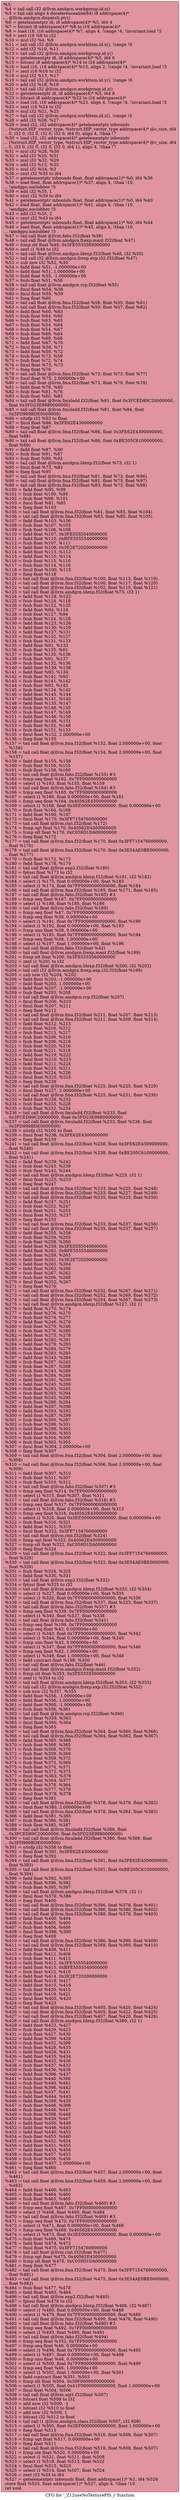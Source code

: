 digraph "CFG for '_Z12useNoTexturePfS_i' function" {
	label="CFG for '_Z12useNoTexturePfS_i' function";

	Node0x5fd77e0 [shape=record,color="#b70d28ff", style=filled, fillcolor="#b70d2870",label="{%3:\l  %4 = tail call i32 @llvm.amdgcn.workgroup.id.x()\l  %5 = tail call align 4 dereferenceable(64) i8 addrspace(4)*\l... @llvm.amdgcn.dispatch.ptr()\l  %6 = getelementptr i8, i8 addrspace(4)* %5, i64 4\l  %7 = bitcast i8 addrspace(4)* %6 to i16 addrspace(4)*\l  %8 = load i16, i16 addrspace(4)* %7, align 4, !range !4, !invariant.load !5\l  %9 = zext i16 %8 to i32\l  %10 = mul i32 %4, %9\l  %11 = tail call i32 @llvm.amdgcn.workitem.id.x(), !range !6\l  %12 = add i32 %10, %11\l  %13 = tail call i32 @llvm.amdgcn.workgroup.id.y()\l  %14 = getelementptr i8, i8 addrspace(4)* %5, i64 6\l  %15 = bitcast i8 addrspace(4)* %14 to i16 addrspace(4)*\l  %16 = load i16, i16 addrspace(4)* %15, align 2, !range !4, !invariant.load !5\l  %17 = zext i16 %16 to i32\l  %18 = mul i32 %13, %17\l  %19 = tail call i32 @llvm.amdgcn.workitem.id.y(), !range !6\l  %20 = add i32 %18, %19\l  %21 = tail call i32 @llvm.amdgcn.workgroup.id.z()\l  %22 = getelementptr i8, i8 addrspace(4)* %5, i64 8\l  %23 = bitcast i8 addrspace(4)* %22 to i16 addrspace(4)*\l  %24 = load i16, i16 addrspace(4)* %23, align 4, !range !4, !invariant.load !5\l  %25 = zext i16 %24 to i32\l  %26 = mul i32 %21, %25\l  %27 = tail call i32 @llvm.amdgcn.workitem.id.z(), !range !6\l  %28 = add i32 %26, %27\l  %29 = load i32, i32 addrspace(4)* getelementptr inbounds\l... (%struct.HIP_vector_type, %struct.HIP_vector_type addrspace(4)* @c_size, i64\l... 0, i32 0, i32 0, i32 0, i32 0, i64 0), align 4, !tbaa !7\l  %30 = load i32, i32 addrspace(4)* getelementptr inbounds\l... (%struct.HIP_vector_type, %struct.HIP_vector_type addrspace(4)* @c_size, i64\l... 0, i32 0, i32 0, i32 0, i32 0, i64 1), align 4, !tbaa !7\l  %31 = mul i32 %28, %30\l  %32 = add i32 %20, %31\l  %33 = mul i32 %32, %29\l  %34 = add i32 %12, %33\l  %35 = mul i32 %34, %2\l  %36 = zext i32 %35 to i64\l  %37 = getelementptr inbounds float, float addrspace(1)* %0, i64 %36\l  %38 = load float, float addrspace(1)* %37, align 4, !tbaa !10,\l... !amdgpu.noclobber !5\l  %39 = add i32 %35, 1\l  %40 = zext i32 %39 to i64\l  %41 = getelementptr inbounds float, float addrspace(1)* %0, i64 %40\l  %42 = load float, float addrspace(1)* %41, align 4, !tbaa !10,\l... !amdgpu.noclobber !5\l  %43 = add i32 %35, 2\l  %44 = zext i32 %43 to i64\l  %45 = getelementptr inbounds float, float addrspace(1)* %0, i64 %44\l  %46 = load float, float addrspace(1)* %45, align 4, !tbaa !10,\l... !amdgpu.noclobber !5\l  %47 = tail call float @llvm.fabs.f32(float %38)\l  %48 = tail call float @llvm.amdgcn.frexp.mant.f32(float %47)\l  %49 = fcmp olt float %48, 0x3FE5555560000000\l  %50 = zext i1 %49 to i32\l  %51 = tail call float @llvm.amdgcn.ldexp.f32(float %48, i32 %50)\l  %52 = tail call i32 @llvm.amdgcn.frexp.exp.i32.f32(float %47)\l  %53 = sub nsw i32 %52, %50\l  %54 = fadd float %51, -1.000000e+00\l  %55 = fadd float %51, 1.000000e+00\l  %56 = fadd float %55, -1.000000e+00\l  %57 = fsub float %51, %56\l  %58 = tail call float @llvm.amdgcn.rcp.f32(float %55)\l  %59 = fmul float %54, %58\l  %60 = fmul float %55, %59\l  %61 = fneg float %60\l  %62 = tail call float @llvm.fma.f32(float %59, float %55, float %61)\l  %63 = tail call float @llvm.fma.f32(float %59, float %57, float %62)\l  %64 = fadd float %60, %63\l  %65 = fsub float %64, %60\l  %66 = fsub float %63, %65\l  %67 = fsub float %54, %64\l  %68 = fsub float %54, %67\l  %69 = fsub float %68, %64\l  %70 = fsub float %69, %66\l  %71 = fadd float %67, %70\l  %72 = fmul float %58, %71\l  %73 = fadd float %59, %72\l  %74 = fsub float %73, %59\l  %75 = fsub float %72, %74\l  %76 = fmul float %73, %73\l  %77 = fneg float %76\l  %78 = tail call float @llvm.fma.f32(float %73, float %73, float %77)\l  %79 = fmul float %75, 2.000000e+00\l  %80 = tail call float @llvm.fma.f32(float %73, float %79, float %78)\l  %81 = fadd float %76, %80\l  %82 = fsub float %81, %76\l  %83 = fsub float %80, %82\l  %84 = tail call float @llvm.fmuladd.f32(float %81, float 0x3FCED89C20000000,\l... float 0x3FD23E9880000000)\l  %85 = tail call float @llvm.fmuladd.f32(float %81, float %84, float\l... 0x3FD999BDE0000000)\l  %86 = sitofp i32 %53 to float\l  %87 = fmul float %86, 0x3FE62E4300000000\l  %88 = fneg float %87\l  %89 = tail call float @llvm.fma.f32(float %86, float 0x3FE62E4300000000,\l... float %88)\l  %90 = tail call float @llvm.fma.f32(float %86, float 0xBE205C6100000000,\l... float %89)\l  %91 = fadd float %87, %90\l  %92 = fsub float %91, %87\l  %93 = fsub float %90, %92\l  %94 = tail call float @llvm.amdgcn.ldexp.f32(float %73, i32 1)\l  %95 = fmul float %73, %81\l  %96 = fneg float %95\l  %97 = tail call float @llvm.fma.f32(float %81, float %73, float %96)\l  %98 = tail call float @llvm.fma.f32(float %81, float %75, float %97)\l  %99 = tail call float @llvm.fma.f32(float %83, float %73, float %98)\l  %100 = fadd float %95, %99\l  %101 = fsub float %100, %95\l  %102 = fsub float %99, %101\l  %103 = fmul float %81, %85\l  %104 = fneg float %103\l  %105 = tail call float @llvm.fma.f32(float %81, float %85, float %104)\l  %106 = tail call float @llvm.fma.f32(float %83, float %85, float %105)\l  %107 = fadd float %103, %106\l  %108 = fsub float %107, %103\l  %109 = fsub float %106, %108\l  %110 = fadd float %107, 0x3FE5555540000000\l  %111 = fadd float %110, 0xBFE5555540000000\l  %112 = fsub float %107, %111\l  %113 = fadd float %109, 0x3E2E720200000000\l  %114 = fadd float %113, %112\l  %115 = fadd float %110, %114\l  %116 = fsub float %115, %110\l  %117 = fsub float %114, %116\l  %118 = fmul float %100, %115\l  %119 = fneg float %118\l  %120 = tail call float @llvm.fma.f32(float %100, float %115, float %119)\l  %121 = tail call float @llvm.fma.f32(float %100, float %117, float %120)\l  %122 = tail call float @llvm.fma.f32(float %102, float %115, float %121)\l  %123 = tail call float @llvm.amdgcn.ldexp.f32(float %75, i32 1)\l  %124 = fadd float %118, %122\l  %125 = fsub float %124, %118\l  %126 = fsub float %122, %125\l  %127 = fadd float %94, %124\l  %128 = fsub float %127, %94\l  %129 = fsub float %124, %128\l  %130 = fadd float %123, %126\l  %131 = fadd float %130, %129\l  %132 = fadd float %127, %131\l  %133 = fsub float %132, %127\l  %134 = fsub float %131, %133\l  %135 = fadd float %91, %132\l  %136 = fsub float %135, %91\l  %137 = fsub float %135, %136\l  %138 = fsub float %91, %137\l  %139 = fsub float %132, %136\l  %140 = fadd float %139, %138\l  %141 = fadd float %93, %134\l  %142 = fsub float %141, %93\l  %143 = fsub float %141, %142\l  %144 = fsub float %93, %143\l  %145 = fsub float %134, %142\l  %146 = fadd float %145, %144\l  %147 = fadd float %141, %140\l  %148 = fadd float %135, %147\l  %149 = fsub float %148, %135\l  %150 = fsub float %147, %149\l  %151 = fadd float %146, %150\l  %152 = fadd float %148, %151\l  %153 = fsub float %152, %148\l  %154 = fsub float %151, %153\l  %155 = fmul float %152, 2.000000e+00\l  %156 = fneg float %155\l  %157 = tail call float @llvm.fma.f32(float %152, float 2.000000e+00, float\l... %156)\l  %158 = tail call float @llvm.fma.f32(float %154, float 2.000000e+00, float\l... %157)\l  %159 = fadd float %155, %158\l  %160 = fsub float %159, %155\l  %161 = fsub float %158, %160\l  %162 = tail call float @llvm.fabs.f32(float %155) #3\l  %163 = fcmp oeq float %162, 0x7FF0000000000000\l  %164 = select i1 %163, float %155, float %159\l  %165 = tail call float @llvm.fabs.f32(float %164) #3\l  %166 = fcmp oeq float %165, 0x7FF0000000000000\l  %167 = select i1 %166, float 0.000000e+00, float %161\l  %168 = fcmp oeq float %164, 0x40562E4300000000\l  %169 = select i1 %168, float 0x3EE0000000000000, float 0.000000e+00\l  %170 = fsub float %164, %169\l  %171 = fadd float %169, %167\l  %172 = fmul float %170, 0x3FF7154760000000\l  %173 = tail call float @llvm.rint.f32(float %172)\l  %174 = fcmp ogt float %170, 0x40562E4300000000\l  %175 = fcmp olt float %170, 0xC059D1DA00000000\l  %176 = fneg float %172\l  %177 = tail call float @llvm.fma.f32(float %170, float 0x3FF7154760000000,\l... float %176)\l  %178 = tail call float @llvm.fma.f32(float %170, float 0x3E54AE0BE0000000,\l... float %177)\l  %179 = fsub float %172, %173\l  %180 = fadd float %178, %179\l  %181 = tail call float @llvm.exp2.f32(float %180)\l  %182 = fptosi float %173 to i32\l  %183 = tail call float @llvm.amdgcn.ldexp.f32(float %181, i32 %182)\l  %184 = select i1 %175, float 0.000000e+00, float %183\l  %185 = select i1 %174, float 0x7FF0000000000000, float %184\l  %186 = tail call float @llvm.fma.f32(float %185, float %171, float %185)\l  %187 = tail call float @llvm.fabs.f32(float %185) #3\l  %188 = fcmp oeq float %187, 0x7FF0000000000000\l  %189 = select i1 %188, float %185, float %186\l  %190 = tail call float @llvm.fabs.f32(float %189)\l  %191 = fcmp oeq float %47, 0x7FF0000000000000\l  %192 = fcmp oeq float %38, 0.000000e+00\l  %193 = select i1 %191, float 0x7FF0000000000000, float %190\l  %194 = select i1 %192, float 0.000000e+00, float %193\l  %195 = fcmp uno float %38, 0.000000e+00\l  %196 = select i1 %195, float 0x7FF8000000000000, float %194\l  %197 = fcmp oeq float %38, 1.000000e+00\l  %198 = select i1 %197, float 1.000000e+00, float %196\l  %199 = tail call float @llvm.fabs.f32(float %42)\l  %200 = tail call float @llvm.amdgcn.frexp.mant.f32(float %199)\l  %201 = fcmp olt float %200, 0x3FE5555560000000\l  %202 = zext i1 %201 to i32\l  %203 = tail call float @llvm.amdgcn.ldexp.f32(float %200, i32 %202)\l  %204 = tail call i32 @llvm.amdgcn.frexp.exp.i32.f32(float %199)\l  %205 = sub nsw i32 %204, %202\l  %206 = fadd float %203, -1.000000e+00\l  %207 = fadd float %203, 1.000000e+00\l  %208 = fadd float %207, -1.000000e+00\l  %209 = fsub float %203, %208\l  %210 = tail call float @llvm.amdgcn.rcp.f32(float %207)\l  %211 = fmul float %206, %210\l  %212 = fmul float %207, %211\l  %213 = fneg float %212\l  %214 = tail call float @llvm.fma.f32(float %211, float %207, float %213)\l  %215 = tail call float @llvm.fma.f32(float %211, float %209, float %214)\l  %216 = fadd float %212, %215\l  %217 = fsub float %216, %212\l  %218 = fsub float %215, %217\l  %219 = fsub float %206, %216\l  %220 = fsub float %206, %219\l  %221 = fsub float %220, %216\l  %222 = fsub float %221, %218\l  %223 = fadd float %219, %222\l  %224 = fmul float %210, %223\l  %225 = fadd float %211, %224\l  %226 = fsub float %225, %211\l  %227 = fsub float %224, %226\l  %228 = fmul float %225, %225\l  %229 = fneg float %228\l  %230 = tail call float @llvm.fma.f32(float %225, float %225, float %229)\l  %231 = fmul float %227, 2.000000e+00\l  %232 = tail call float @llvm.fma.f32(float %225, float %231, float %230)\l  %233 = fadd float %228, %232\l  %234 = fsub float %233, %228\l  %235 = fsub float %232, %234\l  %236 = tail call float @llvm.fmuladd.f32(float %233, float\l... 0x3FCED89C20000000, float 0x3FD23E9880000000)\l  %237 = tail call float @llvm.fmuladd.f32(float %233, float %236, float\l... 0x3FD999BDE0000000)\l  %238 = sitofp i32 %205 to float\l  %239 = fmul float %238, 0x3FE62E4300000000\l  %240 = fneg float %239\l  %241 = tail call float @llvm.fma.f32(float %238, float 0x3FE62E4300000000,\l... float %240)\l  %242 = tail call float @llvm.fma.f32(float %238, float 0xBE205C6100000000,\l... float %241)\l  %243 = fadd float %239, %242\l  %244 = fsub float %243, %239\l  %245 = fsub float %242, %244\l  %246 = tail call float @llvm.amdgcn.ldexp.f32(float %225, i32 1)\l  %247 = fmul float %225, %233\l  %248 = fneg float %247\l  %249 = tail call float @llvm.fma.f32(float %233, float %225, float %248)\l  %250 = tail call float @llvm.fma.f32(float %233, float %227, float %249)\l  %251 = tail call float @llvm.fma.f32(float %235, float %225, float %250)\l  %252 = fadd float %247, %251\l  %253 = fsub float %252, %247\l  %254 = fsub float %251, %253\l  %255 = fmul float %233, %237\l  %256 = fneg float %255\l  %257 = tail call float @llvm.fma.f32(float %233, float %237, float %256)\l  %258 = tail call float @llvm.fma.f32(float %235, float %237, float %257)\l  %259 = fadd float %255, %258\l  %260 = fsub float %259, %255\l  %261 = fsub float %258, %260\l  %262 = fadd float %259, 0x3FE5555540000000\l  %263 = fadd float %262, 0xBFE5555540000000\l  %264 = fsub float %259, %263\l  %265 = fadd float %261, 0x3E2E720200000000\l  %266 = fadd float %265, %264\l  %267 = fadd float %262, %266\l  %268 = fsub float %267, %262\l  %269 = fsub float %266, %268\l  %270 = fmul float %252, %267\l  %271 = fneg float %270\l  %272 = tail call float @llvm.fma.f32(float %252, float %267, float %271)\l  %273 = tail call float @llvm.fma.f32(float %252, float %269, float %272)\l  %274 = tail call float @llvm.fma.f32(float %254, float %267, float %273)\l  %275 = tail call float @llvm.amdgcn.ldexp.f32(float %227, i32 1)\l  %276 = fadd float %270, %274\l  %277 = fsub float %276, %270\l  %278 = fsub float %274, %277\l  %279 = fadd float %246, %276\l  %280 = fsub float %279, %246\l  %281 = fsub float %276, %280\l  %282 = fadd float %275, %278\l  %283 = fadd float %282, %281\l  %284 = fadd float %279, %283\l  %285 = fsub float %284, %279\l  %286 = fsub float %283, %285\l  %287 = fadd float %243, %284\l  %288 = fsub float %287, %243\l  %289 = fsub float %287, %288\l  %290 = fsub float %243, %289\l  %291 = fsub float %284, %288\l  %292 = fadd float %291, %290\l  %293 = fadd float %245, %286\l  %294 = fsub float %293, %245\l  %295 = fsub float %293, %294\l  %296 = fsub float %245, %295\l  %297 = fsub float %286, %294\l  %298 = fadd float %297, %296\l  %299 = fadd float %293, %292\l  %300 = fadd float %287, %299\l  %301 = fsub float %300, %287\l  %302 = fsub float %299, %301\l  %303 = fadd float %298, %302\l  %304 = fadd float %300, %303\l  %305 = fsub float %304, %300\l  %306 = fsub float %303, %305\l  %307 = fmul float %304, 2.000000e+00\l  %308 = fneg float %307\l  %309 = tail call float @llvm.fma.f32(float %304, float 2.000000e+00, float\l... %308)\l  %310 = tail call float @llvm.fma.f32(float %306, float 2.000000e+00, float\l... %309)\l  %311 = fadd float %307, %310\l  %312 = fsub float %311, %307\l  %313 = fsub float %310, %312\l  %314 = tail call float @llvm.fabs.f32(float %307) #3\l  %315 = fcmp oeq float %314, 0x7FF0000000000000\l  %316 = select i1 %315, float %307, float %311\l  %317 = tail call float @llvm.fabs.f32(float %316) #3\l  %318 = fcmp oeq float %317, 0x7FF0000000000000\l  %319 = select i1 %318, float 0.000000e+00, float %313\l  %320 = fcmp oeq float %316, 0x40562E4300000000\l  %321 = select i1 %320, float 0x3EE0000000000000, float 0.000000e+00\l  %322 = fsub float %316, %321\l  %323 = fadd float %321, %319\l  %324 = fmul float %322, 0x3FF7154760000000\l  %325 = tail call float @llvm.rint.f32(float %324)\l  %326 = fcmp ogt float %322, 0x40562E4300000000\l  %327 = fcmp olt float %322, 0xC059D1DA00000000\l  %328 = fneg float %324\l  %329 = tail call float @llvm.fma.f32(float %322, float 0x3FF7154760000000,\l... float %328)\l  %330 = tail call float @llvm.fma.f32(float %322, float 0x3E54AE0BE0000000,\l... float %329)\l  %331 = fsub float %324, %325\l  %332 = fadd float %330, %331\l  %333 = tail call float @llvm.exp2.f32(float %332)\l  %334 = fptosi float %325 to i32\l  %335 = tail call float @llvm.amdgcn.ldexp.f32(float %333, i32 %334)\l  %336 = select i1 %327, float 0.000000e+00, float %335\l  %337 = select i1 %326, float 0x7FF0000000000000, float %336\l  %338 = tail call float @llvm.fma.f32(float %337, float %323, float %337)\l  %339 = tail call float @llvm.fabs.f32(float %337) #3\l  %340 = fcmp oeq float %339, 0x7FF0000000000000\l  %341 = select i1 %340, float %337, float %338\l  %342 = tail call float @llvm.fabs.f32(float %341)\l  %343 = fcmp oeq float %199, 0x7FF0000000000000\l  %344 = fcmp oeq float %42, 0.000000e+00\l  %345 = select i1 %343, float 0x7FF0000000000000, float %342\l  %346 = select i1 %344, float 0.000000e+00, float %345\l  %347 = fcmp uno float %42, 0.000000e+00\l  %348 = select i1 %347, float 0x7FF8000000000000, float %346\l  %349 = fcmp oeq float %42, 1.000000e+00\l  %350 = select i1 %349, float 1.000000e+00, float %348\l  %351 = fadd contract float %198, %350\l  %352 = tail call float @llvm.fabs.f32(float %46)\l  %353 = tail call float @llvm.amdgcn.frexp.mant.f32(float %352)\l  %354 = fcmp olt float %353, 0x3FE5555560000000\l  %355 = zext i1 %354 to i32\l  %356 = tail call float @llvm.amdgcn.ldexp.f32(float %353, i32 %355)\l  %357 = tail call i32 @llvm.amdgcn.frexp.exp.i32.f32(float %352)\l  %358 = sub nsw i32 %357, %355\l  %359 = fadd float %356, -1.000000e+00\l  %360 = fadd float %356, 1.000000e+00\l  %361 = fadd float %360, -1.000000e+00\l  %362 = fsub float %356, %361\l  %363 = tail call float @llvm.amdgcn.rcp.f32(float %360)\l  %364 = fmul float %359, %363\l  %365 = fmul float %360, %364\l  %366 = fneg float %365\l  %367 = tail call float @llvm.fma.f32(float %364, float %360, float %366)\l  %368 = tail call float @llvm.fma.f32(float %364, float %362, float %367)\l  %369 = fadd float %365, %368\l  %370 = fsub float %369, %365\l  %371 = fsub float %368, %370\l  %372 = fsub float %359, %369\l  %373 = fsub float %359, %372\l  %374 = fsub float %373, %369\l  %375 = fsub float %374, %371\l  %376 = fadd float %372, %375\l  %377 = fmul float %363, %376\l  %378 = fadd float %364, %377\l  %379 = fsub float %378, %364\l  %380 = fsub float %377, %379\l  %381 = fmul float %378, %378\l  %382 = fneg float %381\l  %383 = tail call float @llvm.fma.f32(float %378, float %378, float %382)\l  %384 = fmul float %380, 2.000000e+00\l  %385 = tail call float @llvm.fma.f32(float %378, float %384, float %383)\l  %386 = fadd float %381, %385\l  %387 = fsub float %386, %381\l  %388 = fsub float %385, %387\l  %389 = tail call float @llvm.fmuladd.f32(float %386, float\l... 0x3FCED89C20000000, float 0x3FD23E9880000000)\l  %390 = tail call float @llvm.fmuladd.f32(float %386, float %389, float\l... 0x3FD999BDE0000000)\l  %391 = sitofp i32 %358 to float\l  %392 = fmul float %391, 0x3FE62E4300000000\l  %393 = fneg float %392\l  %394 = tail call float @llvm.fma.f32(float %391, float 0x3FE62E4300000000,\l... float %393)\l  %395 = tail call float @llvm.fma.f32(float %391, float 0xBE205C6100000000,\l... float %394)\l  %396 = fadd float %392, %395\l  %397 = fsub float %396, %392\l  %398 = fsub float %395, %397\l  %399 = tail call float @llvm.amdgcn.ldexp.f32(float %378, i32 1)\l  %400 = fmul float %378, %386\l  %401 = fneg float %400\l  %402 = tail call float @llvm.fma.f32(float %386, float %378, float %401)\l  %403 = tail call float @llvm.fma.f32(float %386, float %380, float %402)\l  %404 = tail call float @llvm.fma.f32(float %388, float %378, float %403)\l  %405 = fadd float %400, %404\l  %406 = fsub float %405, %400\l  %407 = fsub float %404, %406\l  %408 = fmul float %386, %390\l  %409 = fneg float %408\l  %410 = tail call float @llvm.fma.f32(float %386, float %390, float %409)\l  %411 = tail call float @llvm.fma.f32(float %388, float %390, float %410)\l  %412 = fadd float %408, %411\l  %413 = fsub float %412, %408\l  %414 = fsub float %411, %413\l  %415 = fadd float %412, 0x3FE5555540000000\l  %416 = fadd float %415, 0xBFE5555540000000\l  %417 = fsub float %412, %416\l  %418 = fadd float %414, 0x3E2E720200000000\l  %419 = fadd float %418, %417\l  %420 = fadd float %415, %419\l  %421 = fsub float %420, %415\l  %422 = fsub float %419, %421\l  %423 = fmul float %405, %420\l  %424 = fneg float %423\l  %425 = tail call float @llvm.fma.f32(float %405, float %420, float %424)\l  %426 = tail call float @llvm.fma.f32(float %405, float %422, float %425)\l  %427 = tail call float @llvm.fma.f32(float %407, float %420, float %426)\l  %428 = tail call float @llvm.amdgcn.ldexp.f32(float %380, i32 1)\l  %429 = fadd float %423, %427\l  %430 = fsub float %429, %423\l  %431 = fsub float %427, %430\l  %432 = fadd float %399, %429\l  %433 = fsub float %432, %399\l  %434 = fsub float %429, %433\l  %435 = fadd float %428, %431\l  %436 = fadd float %435, %434\l  %437 = fadd float %432, %436\l  %438 = fsub float %437, %432\l  %439 = fsub float %436, %438\l  %440 = fadd float %396, %437\l  %441 = fsub float %440, %396\l  %442 = fsub float %440, %441\l  %443 = fsub float %396, %442\l  %444 = fsub float %437, %441\l  %445 = fadd float %444, %443\l  %446 = fadd float %398, %439\l  %447 = fsub float %446, %398\l  %448 = fsub float %446, %447\l  %449 = fsub float %398, %448\l  %450 = fsub float %439, %447\l  %451 = fadd float %450, %449\l  %452 = fadd float %446, %445\l  %453 = fadd float %440, %452\l  %454 = fsub float %453, %440\l  %455 = fsub float %452, %454\l  %456 = fadd float %451, %455\l  %457 = fadd float %453, %456\l  %458 = fsub float %457, %453\l  %459 = fsub float %456, %458\l  %460 = fmul float %457, 2.000000e+00\l  %461 = fneg float %460\l  %462 = tail call float @llvm.fma.f32(float %457, float 2.000000e+00, float\l... %461)\l  %463 = tail call float @llvm.fma.f32(float %459, float 2.000000e+00, float\l... %462)\l  %464 = fadd float %460, %463\l  %465 = fsub float %464, %460\l  %466 = fsub float %463, %465\l  %467 = tail call float @llvm.fabs.f32(float %460) #3\l  %468 = fcmp oeq float %467, 0x7FF0000000000000\l  %469 = select i1 %468, float %460, float %464\l  %470 = tail call float @llvm.fabs.f32(float %469) #3\l  %471 = fcmp oeq float %470, 0x7FF0000000000000\l  %472 = select i1 %471, float 0.000000e+00, float %466\l  %473 = fcmp oeq float %469, 0x40562E4300000000\l  %474 = select i1 %473, float 0x3EE0000000000000, float 0.000000e+00\l  %475 = fsub float %469, %474\l  %476 = fadd float %474, %472\l  %477 = fmul float %475, 0x3FF7154760000000\l  %478 = tail call float @llvm.rint.f32(float %477)\l  %479 = fcmp ogt float %475, 0x40562E4300000000\l  %480 = fcmp olt float %475, 0xC059D1DA00000000\l  %481 = fneg float %477\l  %482 = tail call float @llvm.fma.f32(float %475, float 0x3FF7154760000000,\l... float %481)\l  %483 = tail call float @llvm.fma.f32(float %475, float 0x3E54AE0BE0000000,\l... float %482)\l  %484 = fsub float %477, %478\l  %485 = fadd float %483, %484\l  %486 = tail call float @llvm.exp2.f32(float %485)\l  %487 = fptosi float %478 to i32\l  %488 = tail call float @llvm.amdgcn.ldexp.f32(float %486, i32 %487)\l  %489 = select i1 %480, float 0.000000e+00, float %488\l  %490 = select i1 %479, float 0x7FF0000000000000, float %489\l  %491 = tail call float @llvm.fma.f32(float %490, float %476, float %490)\l  %492 = tail call float @llvm.fabs.f32(float %490) #3\l  %493 = fcmp oeq float %492, 0x7FF0000000000000\l  %494 = select i1 %493, float %490, float %491\l  %495 = tail call float @llvm.fabs.f32(float %494)\l  %496 = fcmp oeq float %352, 0x7FF0000000000000\l  %497 = fcmp oeq float %46, 0.000000e+00\l  %498 = select i1 %496, float 0x7FF0000000000000, float %495\l  %499 = select i1 %497, float 0.000000e+00, float %498\l  %500 = fcmp uno float %46, 0.000000e+00\l  %501 = select i1 %500, float 0x7FF8000000000000, float %499\l  %502 = fcmp oeq float %46, 1.000000e+00\l  %503 = select i1 %502, float 1.000000e+00, float %501\l  %504 = fadd contract float %351, %503\l  %505 = fcmp olt float %504, 0x39F0000000000000\l  %506 = select i1 %505, float 0x41F0000000000000, float 1.000000e+00\l  %507 = fmul float %504, %506\l  %508 = tail call float @llvm.sqrt.f32(float %507)\l  %509 = bitcast float %508 to i32\l  %510 = add nsw i32 %509, -1\l  %511 = bitcast i32 %510 to float\l  %512 = add nsw i32 %509, 1\l  %513 = bitcast i32 %512 to float\l  %514 = tail call i1 @llvm.amdgcn.class.f32(float %507, i32 608)\l  %515 = select i1 %505, float 0x3EF0000000000000, float 1.000000e+00\l  %516 = fneg float %513\l  %517 = tail call float @llvm.fma.f32(float %516, float %508, float %507)\l  %518 = fcmp ogt float %517, 0.000000e+00\l  %519 = fneg float %511\l  %520 = tail call float @llvm.fma.f32(float %519, float %508, float %507)\l  %521 = fcmp ole float %520, 0.000000e+00\l  %522 = select i1 %521, float %511, float %508\l  %523 = select i1 %518, float %513, float %522\l  %524 = fmul float %515, %523\l  %525 = select i1 %514, float %507, float %524\l  %526 = zext i32 %34 to i64\l  %527 = getelementptr inbounds float, float addrspace(1)* %1, i64 %526\l  store float %525, float addrspace(1)* %527, align 4, !tbaa !10\l  ret void\l}"];
}
